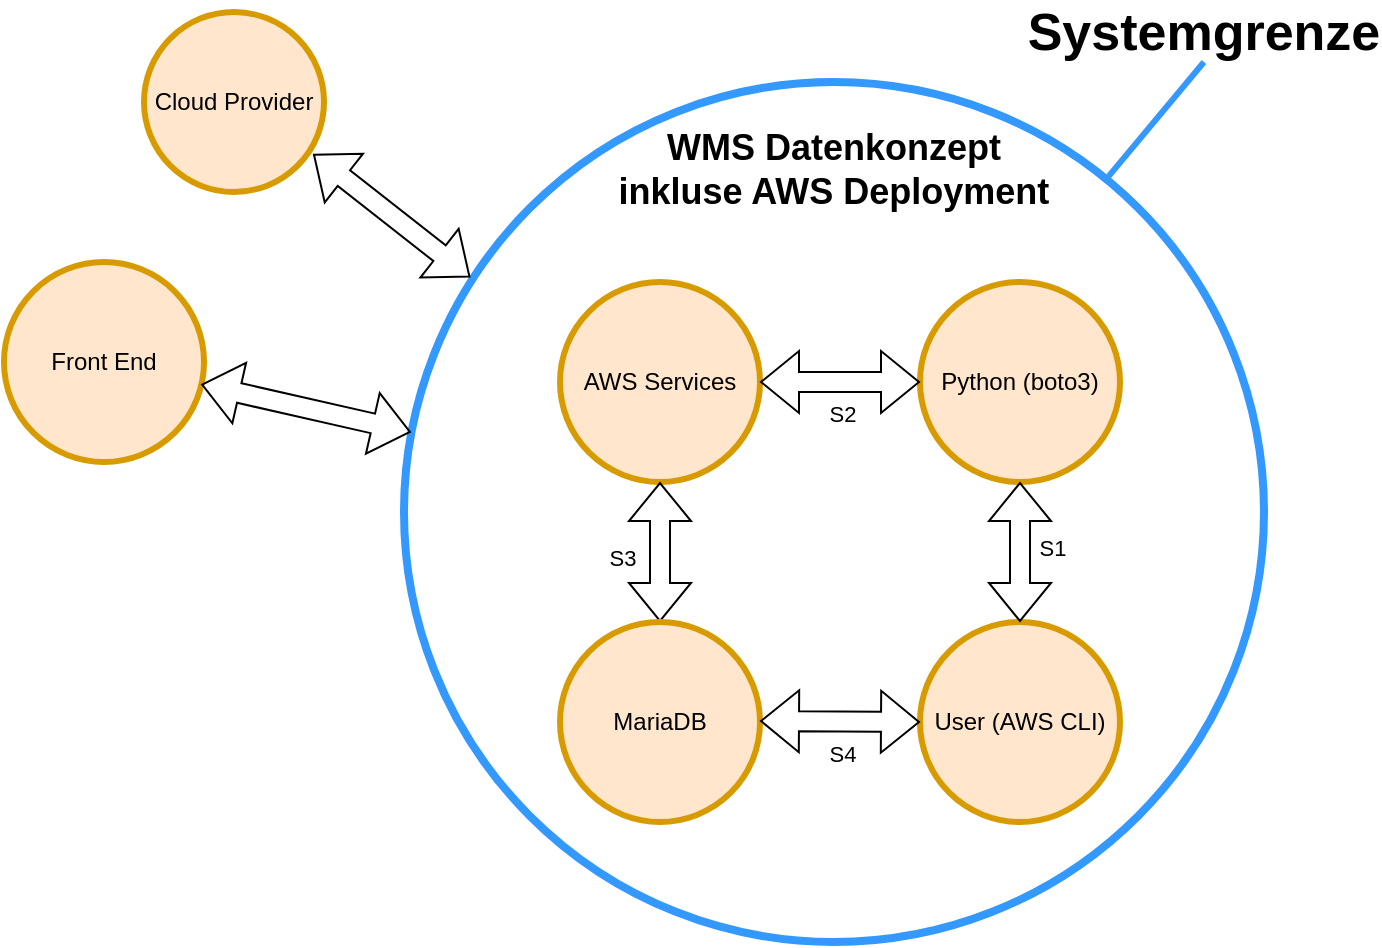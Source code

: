 <mxfile version="24.2.5" type="device">
  <diagram name="Page-1" id="briIm781vtW46I6TjOci">
    <mxGraphModel dx="1002" dy="635" grid="1" gridSize="10" guides="1" tooltips="1" connect="1" arrows="1" fold="1" page="1" pageScale="1" pageWidth="1100" pageHeight="850" math="0" shadow="0">
      <root>
        <mxCell id="0" />
        <mxCell id="1" parent="0" />
        <mxCell id="cfvoRw8YOxAI8ECHDsBj-1" value="&lt;h1&gt;&lt;/h1&gt;&lt;h2 style=&quot;font-size: 18px;&quot; class=&quot;splunk2-h3&quot;&gt;&lt;div style=&quot;&quot;&gt;WMS Datenkonzept&lt;br&gt;inkluse AWS Deployment&lt;/div&gt;&lt;/h2&gt;" style="ellipse;whiteSpace=wrap;html=1;aspect=fixed;strokeWidth=4;strokeColor=#3399FF;align=center;verticalAlign=top;" parent="1" vertex="1">
          <mxGeometry x="290" y="70" width="430" height="430" as="geometry" />
        </mxCell>
        <mxCell id="cfvoRw8YOxAI8ECHDsBj-2" value="Cloud Provider" style="ellipse;whiteSpace=wrap;html=1;aspect=fixed;fillColor=#ffe6cc;strokeColor=#d79b00;strokeWidth=3;shadow=0;" parent="1" vertex="1">
          <mxGeometry x="160" y="35" width="90" height="90" as="geometry" />
        </mxCell>
        <mxCell id="cfvoRw8YOxAI8ECHDsBj-3" value="Front End" style="ellipse;whiteSpace=wrap;html=1;aspect=fixed;fillColor=#ffe6cc;strokeColor=#d79b00;strokeWidth=3;" parent="1" vertex="1">
          <mxGeometry x="90" y="160" width="100" height="100" as="geometry" />
        </mxCell>
        <mxCell id="cfvoRw8YOxAI8ECHDsBj-4" value="" style="shape=flexArrow;endArrow=classic;startArrow=classic;html=1;rounded=0;entryX=0.94;entryY=0.789;entryDx=0;entryDy=0;entryPerimeter=0;exitX=0.077;exitY=0.227;exitDx=0;exitDy=0;exitPerimeter=0;" parent="1" source="cfvoRw8YOxAI8ECHDsBj-1" target="cfvoRw8YOxAI8ECHDsBj-2" edge="1">
          <mxGeometry width="100" height="100" relative="1" as="geometry">
            <mxPoint x="312.487" y="160.0" as="sourcePoint" />
            <mxPoint x="250" y="110" as="targetPoint" />
          </mxGeometry>
        </mxCell>
        <mxCell id="cfvoRw8YOxAI8ECHDsBj-5" value="" style="shape=flexArrow;endArrow=classic;startArrow=classic;html=1;rounded=0;entryX=0.986;entryY=0.612;entryDx=0;entryDy=0;entryPerimeter=0;exitX=0.008;exitY=0.407;exitDx=0;exitDy=0;exitPerimeter=0;" parent="1" source="cfvoRw8YOxAI8ECHDsBj-1" target="cfvoRw8YOxAI8ECHDsBj-3" edge="1">
          <mxGeometry width="100" height="100" relative="1" as="geometry">
            <mxPoint x="280" y="240" as="sourcePoint" />
            <mxPoint x="200" y="220" as="targetPoint" />
          </mxGeometry>
        </mxCell>
        <mxCell id="cfvoRw8YOxAI8ECHDsBj-6" value="&lt;font size=&quot;1&quot; style=&quot;&quot;&gt;&lt;b style=&quot;font-size: 26px;&quot;&gt;Systemgrenze&lt;/b&gt;&lt;/font&gt;" style="text;html=1;strokeColor=none;fillColor=none;align=center;verticalAlign=middle;whiteSpace=wrap;rounded=0;" parent="1" vertex="1">
          <mxGeometry x="610" y="30" width="160" height="30" as="geometry" />
        </mxCell>
        <mxCell id="cfvoRw8YOxAI8ECHDsBj-7" value="" style="endArrow=none;html=1;rounded=0;entryX=0.5;entryY=1;entryDx=0;entryDy=0;exitX=0.819;exitY=0.11;exitDx=0;exitDy=0;exitPerimeter=0;strokeColor=#3399FF;strokeWidth=3;" parent="1" source="cfvoRw8YOxAI8ECHDsBj-1" target="cfvoRw8YOxAI8ECHDsBj-6" edge="1">
          <mxGeometry width="50" height="50" relative="1" as="geometry">
            <mxPoint x="490" y="270" as="sourcePoint" />
            <mxPoint x="540" y="220" as="targetPoint" />
          </mxGeometry>
        </mxCell>
        <mxCell id="cfvoRw8YOxAI8ECHDsBj-8" value="&lt;br&gt;" style="edgeLabel;html=1;align=center;verticalAlign=middle;resizable=0;points=[];" parent="cfvoRw8YOxAI8ECHDsBj-7" vertex="1" connectable="0">
          <mxGeometry x="-0.23" y="-3" relative="1" as="geometry">
            <mxPoint as="offset" />
          </mxGeometry>
        </mxCell>
        <mxCell id="cfvoRw8YOxAI8ECHDsBj-10" value="Python (boto3)" style="ellipse;whiteSpace=wrap;html=1;aspect=fixed;fillColor=#ffe6cc;strokeColor=#d79b00;strokeWidth=3;" parent="1" vertex="1">
          <mxGeometry x="548" y="170" width="100" height="100" as="geometry" />
        </mxCell>
        <mxCell id="cfvoRw8YOxAI8ECHDsBj-12" value="AWS Services" style="ellipse;whiteSpace=wrap;html=1;aspect=fixed;fillColor=#ffe6cc;strokeColor=#d79b00;strokeWidth=3;" parent="1" vertex="1">
          <mxGeometry x="368" y="170" width="100" height="100" as="geometry" />
        </mxCell>
        <mxCell id="cfvoRw8YOxAI8ECHDsBj-16" value="S2" style="shape=flexArrow;endArrow=classic;startArrow=classic;html=1;rounded=0;verticalAlign=middle;" parent="1" source="cfvoRw8YOxAI8ECHDsBj-12" target="cfvoRw8YOxAI8ECHDsBj-10" edge="1">
          <mxGeometry x="0.025" y="-16" width="100" height="100" relative="1" as="geometry">
            <mxPoint x="478" y="220" as="sourcePoint" />
            <mxPoint x="578" y="120" as="targetPoint" />
            <mxPoint as="offset" />
          </mxGeometry>
        </mxCell>
        <mxCell id="dmcQMsw5F4fNRdhkdfCY-1" value="User (AWS CLI)" style="ellipse;whiteSpace=wrap;html=1;aspect=fixed;fillColor=#ffe6cc;strokeColor=#d79b00;strokeWidth=3;" parent="1" vertex="1">
          <mxGeometry x="548" y="340" width="100" height="100" as="geometry" />
        </mxCell>
        <mxCell id="dmcQMsw5F4fNRdhkdfCY-2" value="S1" style="shape=flexArrow;endArrow=classic;startArrow=classic;html=1;rounded=0;verticalAlign=middle;entryX=0.5;entryY=1;entryDx=0;entryDy=0;" parent="1" source="dmcQMsw5F4fNRdhkdfCY-1" target="cfvoRw8YOxAI8ECHDsBj-10" edge="1">
          <mxGeometry x="0.061" y="-16" width="100" height="100" relative="1" as="geometry">
            <mxPoint x="618" y="253.5" as="sourcePoint" />
            <mxPoint x="721" y="286.5" as="targetPoint" />
            <mxPoint as="offset" />
          </mxGeometry>
        </mxCell>
        <mxCell id="dmcQMsw5F4fNRdhkdfCY-3" value="S3" style="shape=flexArrow;endArrow=classic;startArrow=classic;html=1;rounded=0;verticalAlign=middle;" parent="1" source="cfvoRw8YOxAI8ECHDsBj-12" target="Lz8UDlSxhKZMWuyiArUk-1" edge="1">
          <mxGeometry x="0.038" y="-19" width="100" height="100" relative="1" as="geometry">
            <mxPoint x="453" y="318" as="sourcePoint" />
            <mxPoint x="583" y="252" as="targetPoint" />
            <mxPoint y="1" as="offset" />
          </mxGeometry>
        </mxCell>
        <mxCell id="Lz8UDlSxhKZMWuyiArUk-1" value="MariaDB" style="ellipse;whiteSpace=wrap;html=1;aspect=fixed;fillColor=#ffe6cc;strokeColor=#d79b00;strokeWidth=3;" parent="1" vertex="1">
          <mxGeometry x="368" y="340" width="100" height="100" as="geometry" />
        </mxCell>
        <mxCell id="Lz8UDlSxhKZMWuyiArUk-2" value="S4" style="shape=flexArrow;endArrow=classic;startArrow=classic;html=1;rounded=0;verticalAlign=middle;" parent="1" edge="1">
          <mxGeometry x="0.025" y="-16" width="100" height="100" relative="1" as="geometry">
            <mxPoint x="468" y="389.5" as="sourcePoint" />
            <mxPoint x="548" y="390" as="targetPoint" />
            <mxPoint as="offset" />
          </mxGeometry>
        </mxCell>
      </root>
    </mxGraphModel>
  </diagram>
</mxfile>
